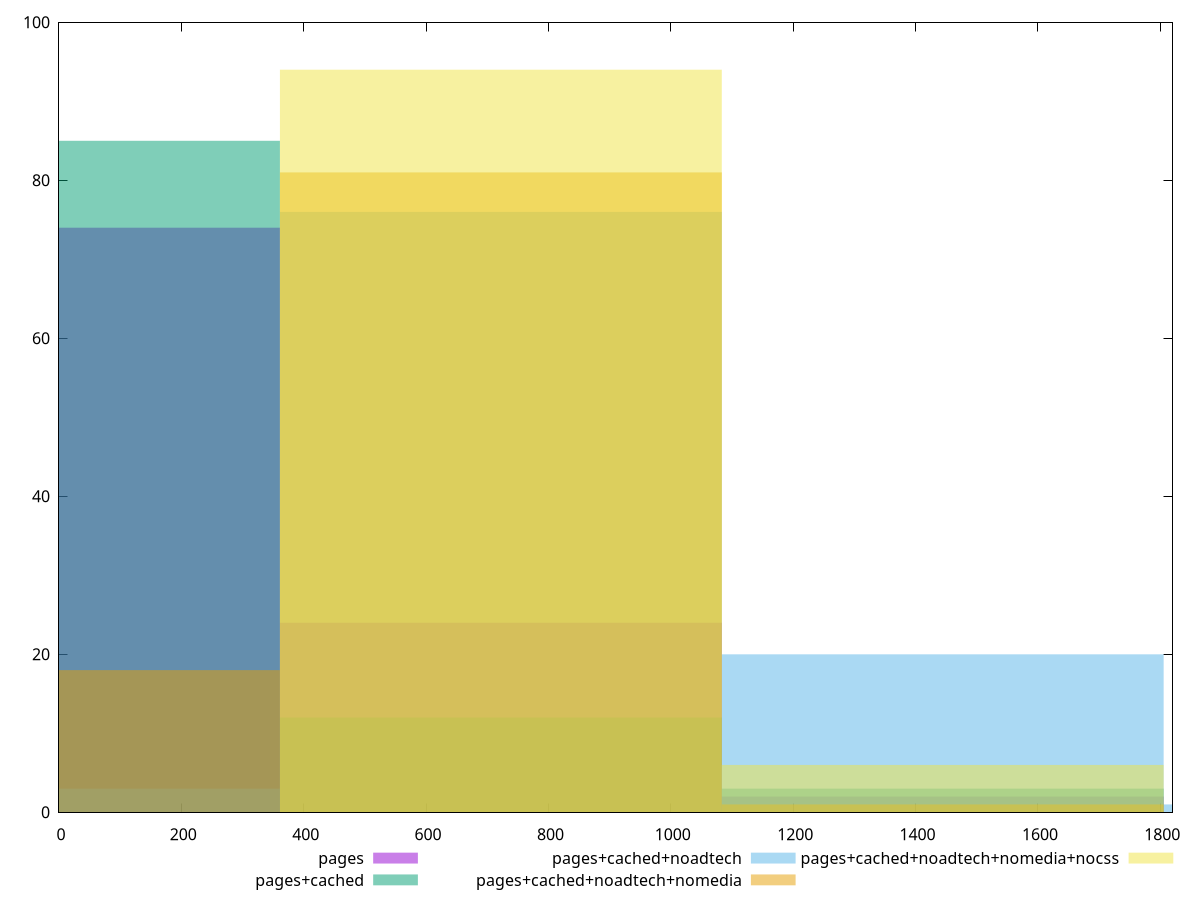 reset

$pages <<EOF
0 74
722.2090255475397 24
1444.4180510950794 2
EOF

$pagesCached <<EOF
722.2090255475397 12
0 85
1444.4180510950794 3
EOF

$pagesCachedNoadtech <<EOF
1444.4180510950794 20
722.2090255475397 76
2166.627076642619 1
0 3
EOF

$pagesCachedNoadtechNomedia <<EOF
722.2090255475397 81
0 18
1444.4180510950794 1
EOF

$pagesCachedNoadtechNomediaNocss <<EOF
1444.4180510950794 6
722.2090255475397 94
EOF

set key outside below
set boxwidth 722.2090255475397
set xrange [0:1820]
set yrange [0:100]
set trange [0:100]
set style fill transparent solid 0.5 noborder
set terminal svg size 640, 530 enhanced background rgb 'white'
set output "report_00013_2021-02-09T12-04-24.940Z/uses-http2/comparison/histogram/all_raw.svg"

plot $pages title "pages" with boxes, \
     $pagesCached title "pages+cached" with boxes, \
     $pagesCachedNoadtech title "pages+cached+noadtech" with boxes, \
     $pagesCachedNoadtechNomedia title "pages+cached+noadtech+nomedia" with boxes, \
     $pagesCachedNoadtechNomediaNocss title "pages+cached+noadtech+nomedia+nocss" with boxes

reset
